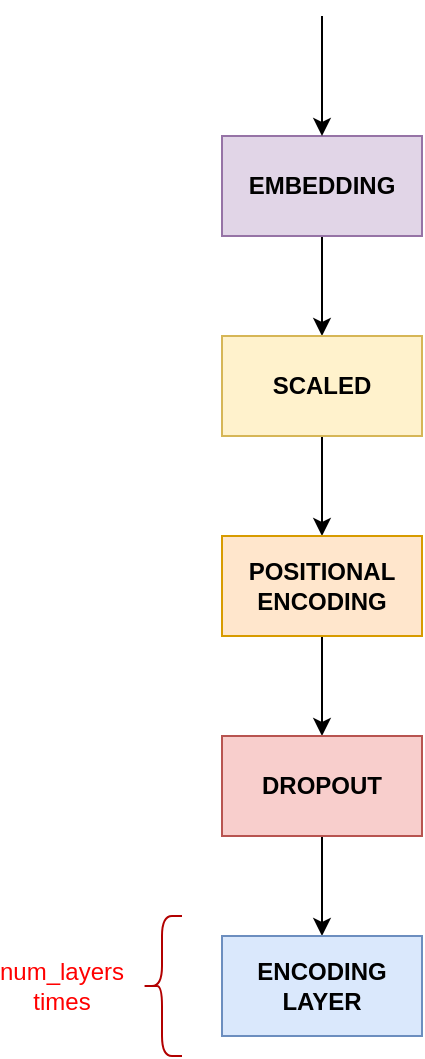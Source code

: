 <mxfile version="24.7.17">
  <diagram name="Página-1" id="k9ZxxDrOVAvM_6XJWCjO">
    <mxGraphModel dx="1114" dy="663" grid="1" gridSize="10" guides="1" tooltips="1" connect="1" arrows="1" fold="1" page="1" pageScale="1" pageWidth="827" pageHeight="1169" math="0" shadow="0">
      <root>
        <mxCell id="0" />
        <mxCell id="1" parent="0" />
        <mxCell id="5RtlcuyEoD4_XcSnjfnK-9" style="edgeStyle=orthogonalEdgeStyle;rounded=0;orthogonalLoop=1;jettySize=auto;html=1;entryX=0.5;entryY=0;entryDx=0;entryDy=0;" edge="1" parent="1" source="5RtlcuyEoD4_XcSnjfnK-1" target="5RtlcuyEoD4_XcSnjfnK-2">
          <mxGeometry relative="1" as="geometry" />
        </mxCell>
        <mxCell id="5RtlcuyEoD4_XcSnjfnK-1" value="&lt;b&gt;EMBEDDING&lt;/b&gt;" style="rounded=0;whiteSpace=wrap;html=1;fillColor=#e1d5e7;strokeColor=#9673a6;" vertex="1" parent="1">
          <mxGeometry x="290" y="110" width="100" height="50" as="geometry" />
        </mxCell>
        <mxCell id="5RtlcuyEoD4_XcSnjfnK-10" style="edgeStyle=orthogonalEdgeStyle;rounded=0;orthogonalLoop=1;jettySize=auto;html=1;entryX=0.5;entryY=0;entryDx=0;entryDy=0;" edge="1" parent="1" source="5RtlcuyEoD4_XcSnjfnK-2" target="5RtlcuyEoD4_XcSnjfnK-3">
          <mxGeometry relative="1" as="geometry" />
        </mxCell>
        <mxCell id="5RtlcuyEoD4_XcSnjfnK-2" value="&lt;b&gt;SCALED&lt;/b&gt;" style="rounded=0;whiteSpace=wrap;html=1;fillColor=#fff2cc;strokeColor=#d6b656;" vertex="1" parent="1">
          <mxGeometry x="290" y="210" width="100" height="50" as="geometry" />
        </mxCell>
        <mxCell id="5RtlcuyEoD4_XcSnjfnK-11" style="edgeStyle=orthogonalEdgeStyle;rounded=0;orthogonalLoop=1;jettySize=auto;html=1;entryX=0.5;entryY=0;entryDx=0;entryDy=0;" edge="1" parent="1" source="5RtlcuyEoD4_XcSnjfnK-3" target="5RtlcuyEoD4_XcSnjfnK-4">
          <mxGeometry relative="1" as="geometry" />
        </mxCell>
        <mxCell id="5RtlcuyEoD4_XcSnjfnK-3" value="&lt;b&gt;POSITIONAL&lt;/b&gt;&lt;div&gt;&lt;b&gt;ENCODING&lt;/b&gt;&lt;/div&gt;" style="rounded=0;whiteSpace=wrap;html=1;fillColor=#ffe6cc;strokeColor=#d79b00;" vertex="1" parent="1">
          <mxGeometry x="290" y="310" width="100" height="50" as="geometry" />
        </mxCell>
        <mxCell id="5RtlcuyEoD4_XcSnjfnK-12" style="edgeStyle=orthogonalEdgeStyle;rounded=0;orthogonalLoop=1;jettySize=auto;html=1;" edge="1" parent="1" source="5RtlcuyEoD4_XcSnjfnK-4" target="5RtlcuyEoD4_XcSnjfnK-5">
          <mxGeometry relative="1" as="geometry" />
        </mxCell>
        <mxCell id="5RtlcuyEoD4_XcSnjfnK-4" value="&lt;b&gt;DROPOUT&lt;/b&gt;" style="rounded=0;whiteSpace=wrap;html=1;fillColor=#f8cecc;strokeColor=#b85450;" vertex="1" parent="1">
          <mxGeometry x="290" y="410" width="100" height="50" as="geometry" />
        </mxCell>
        <mxCell id="5RtlcuyEoD4_XcSnjfnK-5" value="&lt;b&gt;ENCODING&lt;/b&gt;&lt;div&gt;&lt;b&gt;LAYER&lt;/b&gt;&lt;/div&gt;" style="rounded=0;whiteSpace=wrap;html=1;fillColor=#dae8fc;strokeColor=#6c8ebf;" vertex="1" parent="1">
          <mxGeometry x="290" y="510" width="100" height="50" as="geometry" />
        </mxCell>
        <mxCell id="5RtlcuyEoD4_XcSnjfnK-6" value="" style="shape=curlyBracket;whiteSpace=wrap;html=1;rounded=1;labelPosition=left;verticalLabelPosition=middle;align=right;verticalAlign=middle;fillColor=#e51400;fontColor=#ffffff;strokeColor=#B20000;" vertex="1" parent="1">
          <mxGeometry x="250" y="500" width="20" height="70" as="geometry" />
        </mxCell>
        <mxCell id="5RtlcuyEoD4_XcSnjfnK-7" value="&lt;font color=&quot;#ff0000&quot;&gt;num_layers&lt;/font&gt;&lt;div&gt;&lt;font color=&quot;#ff0000&quot;&gt;times&lt;/font&gt;&lt;/div&gt;" style="text;html=1;align=center;verticalAlign=middle;whiteSpace=wrap;rounded=0;" vertex="1" parent="1">
          <mxGeometry x="180" y="520" width="60" height="30" as="geometry" />
        </mxCell>
        <mxCell id="5RtlcuyEoD4_XcSnjfnK-14" value="" style="endArrow=classic;html=1;rounded=0;entryX=0.5;entryY=0;entryDx=0;entryDy=0;" edge="1" parent="1" target="5RtlcuyEoD4_XcSnjfnK-1">
          <mxGeometry width="50" height="50" relative="1" as="geometry">
            <mxPoint x="340" y="50" as="sourcePoint" />
            <mxPoint x="390" y="20" as="targetPoint" />
          </mxGeometry>
        </mxCell>
      </root>
    </mxGraphModel>
  </diagram>
</mxfile>

